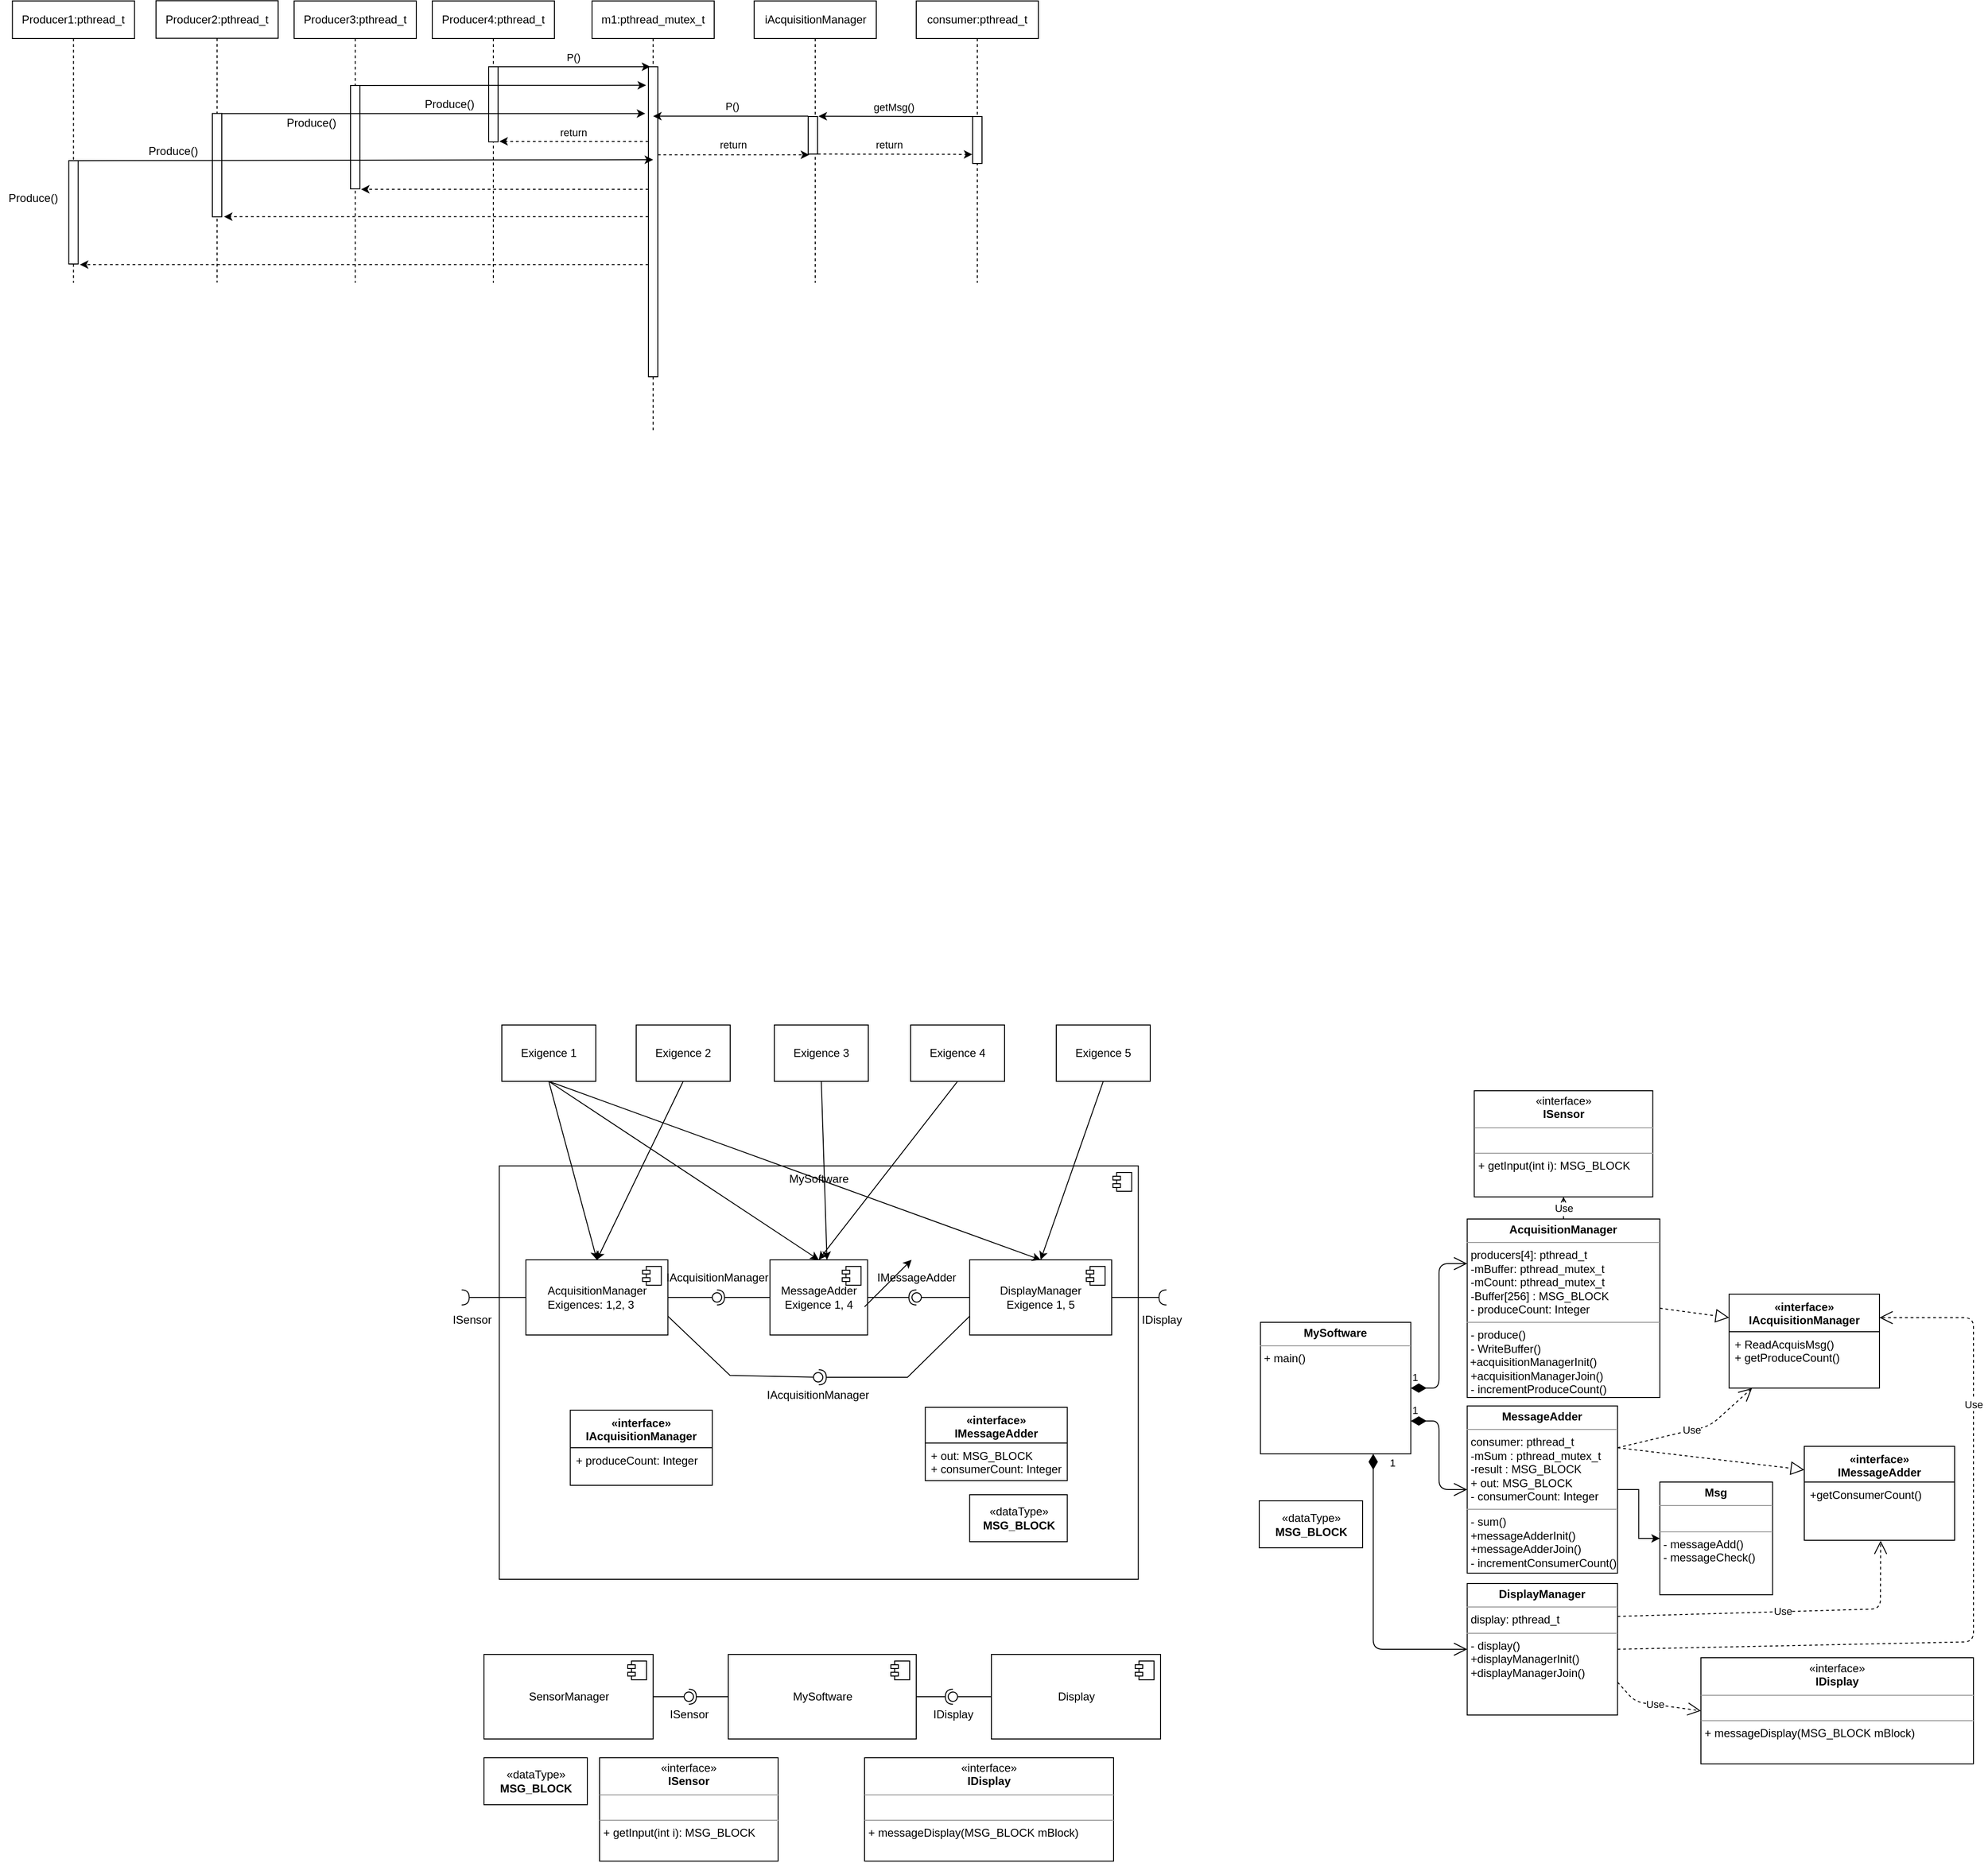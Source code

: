 <mxfile version="13.10.0" type="device"><diagram id="yeaqu1F34kHPNHF6mssP" name="Page-1"><mxGraphModel dx="3004" dy="1562" grid="1" gridSize="10" guides="1" tooltips="1" connect="1" arrows="1" fold="1" page="1" pageScale="1" pageWidth="850" pageHeight="1100" math="0" shadow="0"><root><mxCell id="0"/><mxCell id="1" parent="0"/><mxCell id="nDVz6QAk0CL7eOiTC_jA-3" value="" style="edgeStyle=orthogonalEdgeStyle;rounded=0;orthogonalLoop=1;jettySize=auto;html=1;" parent="1" source="fEL-3-x19ATJo7vxv6HR-24" target="nDVz6QAk0CL7eOiTC_jA-1" edge="1"><mxGeometry relative="1" as="geometry"/></mxCell><mxCell id="fEL-3-x19ATJo7vxv6HR-24" value="&lt;p style=&quot;margin: 0px ; margin-top: 4px ; text-align: center&quot;&gt;&lt;b&gt;MessageAdder&lt;/b&gt;&lt;/p&gt;&lt;hr size=&quot;1&quot;&gt;&lt;p style=&quot;margin: 0px ; margin-left: 4px&quot;&gt;consumer: pthread_t&lt;/p&gt;&lt;p style=&quot;margin: 0px ; margin-left: 4px&quot;&gt;-mSum : pthread_mutex_t&lt;/p&gt;&lt;p style=&quot;margin: 0px ; margin-left: 4px&quot;&gt;-result : MSG_BLOCK&lt;/p&gt;&lt;p style=&quot;margin: 0px ; margin-left: 4px&quot;&gt;+ out: MSG_BLOCK&lt;br&gt;&lt;/p&gt;&lt;p style=&quot;margin: 0px ; margin-left: 4px&quot;&gt;- consumerCount: Integer&lt;br&gt;&lt;/p&gt;&lt;hr size=&quot;1&quot;&gt;&lt;p style=&quot;margin: 0px ; margin-left: 4px&quot;&gt;- sum()&lt;/p&gt;&lt;p style=&quot;margin: 0px ; margin-left: 4px&quot;&gt;&lt;span&gt;+messageAdderInit()&lt;/span&gt;&lt;br&gt;&lt;/p&gt;&lt;p style=&quot;margin: 0px ; margin-left: 4px&quot;&gt;+messageAdderJoin()&lt;br&gt;&lt;/p&gt;&lt;p style=&quot;margin: 0px ; margin-left: 4px&quot;&gt;- incrementConsumerCount()&lt;/p&gt;" style="verticalAlign=top;align=left;overflow=fill;fontSize=12;fontFamily=Helvetica;html=1;shadow=0;" parent="1" vertex="1"><mxGeometry x="261.29" y="415.5" width="160" height="178" as="geometry"/></mxCell><mxCell id="fEL-3-x19ATJo7vxv6HR-27" value="&lt;p style=&quot;margin: 0px ; margin-top: 4px ; text-align: center&quot;&gt;&lt;b&gt;MySoftware&lt;/b&gt;&lt;/p&gt;&lt;hr size=&quot;1&quot;&gt;&lt;p style=&quot;margin: 0px ; margin-left: 4px&quot;&gt;+ main()&lt;/p&gt;" style="verticalAlign=top;align=left;overflow=fill;fontSize=12;fontFamily=Helvetica;html=1;shadow=0;" parent="1" vertex="1"><mxGeometry x="41.29" y="326.5" width="160" height="140" as="geometry"/></mxCell><mxCell id="fEL-3-x19ATJo7vxv6HR-35" value="1" style="endArrow=open;html=1;endSize=12;startArrow=diamondThin;startSize=14;startFill=1;edgeStyle=orthogonalEdgeStyle;align=left;verticalAlign=bottom;fillColor=#000000;entryX=0;entryY=0.25;entryDx=0;entryDy=0;exitX=1;exitY=0.5;exitDx=0;exitDy=0;" parent="1" source="fEL-3-x19ATJo7vxv6HR-27" target="fEL-3-x19ATJo7vxv6HR-54" edge="1"><mxGeometry x="-1" y="3" relative="1" as="geometry"><mxPoint x="61.29" y="526.5" as="sourcePoint"/><mxPoint x="221.29" y="526.5" as="targetPoint"/></mxGeometry></mxCell><mxCell id="fEL-3-x19ATJo7vxv6HR-39" value="1" style="endArrow=open;html=1;endSize=12;startArrow=diamondThin;startSize=14;startFill=1;edgeStyle=orthogonalEdgeStyle;align=left;verticalAlign=bottom;fillColor=#000000;exitX=1;exitY=0.75;exitDx=0;exitDy=0;" parent="1" source="fEL-3-x19ATJo7vxv6HR-27" target="fEL-3-x19ATJo7vxv6HR-24" edge="1"><mxGeometry x="-1" y="3" relative="1" as="geometry"><mxPoint x="211.29" y="406.5" as="sourcePoint"/><mxPoint x="271.29" y="369.5" as="targetPoint"/></mxGeometry></mxCell><mxCell id="fEL-3-x19ATJo7vxv6HR-54" value="&lt;p style=&quot;margin: 0px ; margin-top: 4px ; text-align: center&quot;&gt;&lt;b&gt;AcquisitionManager&lt;/b&gt;&lt;/p&gt;&lt;hr size=&quot;1&quot;&gt;&lt;p style=&quot;margin: 0px ; margin-left: 4px&quot;&gt;producers[4]: pthread_t&lt;/p&gt;&lt;p style=&quot;margin: 0px ; margin-left: 4px&quot;&gt;-mBuffer: pthread_mutex_t&lt;br&gt;&lt;/p&gt;&lt;p style=&quot;margin: 0px ; margin-left: 4px&quot;&gt;-mCount: pthread_mutex_t&lt;/p&gt;&lt;p style=&quot;margin: 0px ; margin-left: 4px&quot;&gt;-Buffer[256] : MSG_BLOCK&lt;/p&gt;&lt;p style=&quot;margin: 0px ; margin-left: 4px&quot;&gt;- produceCount: Integer&lt;br&gt;&lt;/p&gt;&lt;hr size=&quot;1&quot;&gt;&lt;p style=&quot;margin: 0px ; margin-left: 4px&quot;&gt;- produce()&lt;/p&gt;&lt;p style=&quot;margin: 0px ; margin-left: 4px&quot;&gt;- WriteBuffer()&lt;/p&gt;&amp;nbsp;+acquisitionManagerInit()&lt;br&gt;&lt;p style=&quot;margin: 0px ; margin-left: 4px&quot;&gt;+acquisitionManagerJoin()&lt;/p&gt;&lt;p style=&quot;margin: 0px ; margin-left: 4px&quot;&gt;- incrementProduceCount()&lt;br&gt;&lt;/p&gt;" style="verticalAlign=top;align=left;overflow=fill;fontSize=12;fontFamily=Helvetica;html=1;shadow=0;" parent="1" vertex="1"><mxGeometry x="261.29" y="216.5" width="205" height="190" as="geometry"/></mxCell><mxCell id="fEL-3-x19ATJo7vxv6HR-64" value="1" style="endArrow=open;html=1;endSize=12;startArrow=diamondThin;startSize=14;startFill=1;edgeStyle=orthogonalEdgeStyle;align=left;verticalAlign=bottom;fillColor=#000000;exitX=0.75;exitY=1;exitDx=0;exitDy=0;entryX=0;entryY=0.5;entryDx=0;entryDy=0;" parent="1" source="fEL-3-x19ATJo7vxv6HR-27" target="fEL-3-x19ATJo7vxv6HR-65" edge="1"><mxGeometry x="0.452" y="190" relative="1" as="geometry"><mxPoint x="211.29" y="441.5" as="sourcePoint"/><mxPoint x="271.29" y="516.5" as="targetPoint"/><mxPoint as="offset"/></mxGeometry></mxCell><mxCell id="fEL-3-x19ATJo7vxv6HR-65" value="&lt;p style=&quot;margin: 0px ; margin-top: 4px ; text-align: center&quot;&gt;&lt;b&gt;DisplayManager&lt;/b&gt;&lt;/p&gt;&lt;hr size=&quot;1&quot;&gt;&lt;p style=&quot;margin: 0px ; margin-left: 4px&quot;&gt;display: pthread_t&lt;/p&gt;&lt;hr size=&quot;1&quot;&gt;&lt;p style=&quot;margin: 0px ; margin-left: 4px&quot;&gt;- display()&lt;/p&gt;&lt;p style=&quot;margin: 0px ; margin-left: 4px&quot;&gt;+displayManagerInit()&lt;/p&gt;&lt;p style=&quot;margin: 0px ; margin-left: 4px&quot;&gt;+displayManagerJoin()&lt;br&gt;&lt;/p&gt;" style="verticalAlign=top;align=left;overflow=fill;fontSize=12;fontFamily=Helvetica;html=1;shadow=0;" parent="1" vertex="1"><mxGeometry x="261.29" y="604.5" width="160" height="140" as="geometry"/></mxCell><mxCell id="fEL-3-x19ATJo7vxv6HR-66" value="«dataType»&lt;br&gt;&lt;b&gt;MSG_BLOCK&lt;/b&gt;" style="html=1;shadow=0;" parent="1" vertex="1"><mxGeometry x="40" y="516.5" width="110" height="50" as="geometry"/></mxCell><mxCell id="pLuQ7xj04wKehVz2EtiJ-8" value="MySoftware" style="html=1;" parent="1" vertex="1" treatAsSingle="0"><mxGeometry x="-525" y="680" width="200" height="90" as="geometry"/></mxCell><mxCell id="pLuQ7xj04wKehVz2EtiJ-9" value="" style="shape=component;jettyWidth=8;jettyHeight=4;" parent="pLuQ7xj04wKehVz2EtiJ-8" vertex="1"><mxGeometry x="1" width="20" height="20" relative="1" as="geometry"><mxPoint x="-27" y="7" as="offset"/></mxGeometry></mxCell><mxCell id="pLuQ7xj04wKehVz2EtiJ-10" value="&lt;span style=&quot;text-align: left&quot;&gt;Display&lt;/span&gt;" style="html=1;" parent="1" vertex="1" treatAsSingle="0"><mxGeometry x="-245" y="680" width="180" height="90" as="geometry"/></mxCell><mxCell id="pLuQ7xj04wKehVz2EtiJ-11" value="" style="shape=component;jettyWidth=8;jettyHeight=4;" parent="pLuQ7xj04wKehVz2EtiJ-10" vertex="1"><mxGeometry x="1" width="20" height="20" relative="1" as="geometry"><mxPoint x="-27" y="7" as="offset"/></mxGeometry></mxCell><mxCell id="pLuQ7xj04wKehVz2EtiJ-12" value="&lt;div style=&quot;text-align: left&quot;&gt;&lt;span&gt;SensorManager&lt;/span&gt;&lt;/div&gt;" style="html=1;" parent="1" vertex="1" treatAsSingle="0"><mxGeometry x="-785" y="680" width="180" height="90" as="geometry"/></mxCell><mxCell id="pLuQ7xj04wKehVz2EtiJ-13" value="" style="shape=component;jettyWidth=8;jettyHeight=4;" parent="pLuQ7xj04wKehVz2EtiJ-12" vertex="1"><mxGeometry x="1" width="20" height="20" relative="1" as="geometry"><mxPoint x="-27" y="7" as="offset"/></mxGeometry></mxCell><mxCell id="pLuQ7xj04wKehVz2EtiJ-14" value="" style="rounded=0;orthogonalLoop=1;jettySize=auto;html=1;endArrow=none;endFill=0;" parent="1" source="pLuQ7xj04wKehVz2EtiJ-12" target="pLuQ7xj04wKehVz2EtiJ-16" edge="1"><mxGeometry relative="1" as="geometry"><mxPoint x="-535" y="745" as="sourcePoint"/></mxGeometry></mxCell><mxCell id="pLuQ7xj04wKehVz2EtiJ-15" value="" style="rounded=0;orthogonalLoop=1;jettySize=auto;html=1;endArrow=halfCircle;endFill=0;entryX=0.5;entryY=0.5;entryDx=0;entryDy=0;endSize=6;strokeWidth=1;" parent="1" source="pLuQ7xj04wKehVz2EtiJ-8" target="pLuQ7xj04wKehVz2EtiJ-16" edge="1"><mxGeometry relative="1" as="geometry"><mxPoint x="-515" y="725" as="sourcePoint"/></mxGeometry></mxCell><mxCell id="pLuQ7xj04wKehVz2EtiJ-16" value="" style="ellipse;whiteSpace=wrap;html=1;fontFamily=Helvetica;fontSize=12;fontColor=#000000;align=center;strokeColor=#000000;fillColor=#ffffff;points=[];aspect=fixed;resizable=0;" parent="1" vertex="1"><mxGeometry x="-572" y="720" width="10" height="10" as="geometry"/></mxCell><mxCell id="pLuQ7xj04wKehVz2EtiJ-18" value="" style="rounded=0;orthogonalLoop=1;jettySize=auto;html=1;endArrow=none;endFill=0;exitX=0;exitY=0.5;exitDx=0;exitDy=0;" parent="1" source="pLuQ7xj04wKehVz2EtiJ-10" target="pLuQ7xj04wKehVz2EtiJ-20" edge="1"><mxGeometry relative="1" as="geometry"><mxPoint x="-315" y="725" as="sourcePoint"/></mxGeometry></mxCell><mxCell id="pLuQ7xj04wKehVz2EtiJ-20" value="" style="ellipse;whiteSpace=wrap;html=1;fontFamily=Helvetica;fontSize=12;fontColor=#000000;align=center;strokeColor=#000000;fillColor=#ffffff;points=[];aspect=fixed;resizable=0;direction=north;" parent="1" vertex="1"><mxGeometry x="-291" y="720" width="10" height="10" as="geometry"/></mxCell><mxCell id="pLuQ7xj04wKehVz2EtiJ-21" value="" style="rounded=0;orthogonalLoop=1;jettySize=auto;html=1;endArrow=halfCircle;endFill=0;entryX=0.5;entryY=0.5;entryDx=0;entryDy=0;endSize=6;strokeWidth=1;exitX=1;exitY=0.5;exitDx=0;exitDy=0;" parent="1" source="pLuQ7xj04wKehVz2EtiJ-8" target="pLuQ7xj04wKehVz2EtiJ-20" edge="1"><mxGeometry relative="1" as="geometry"><mxPoint x="-345" y="725" as="sourcePoint"/><mxPoint x="-275" y="725" as="targetPoint"/><Array as="points"/></mxGeometry></mxCell><mxCell id="pLuQ7xj04wKehVz2EtiJ-25" value="Text" style="text;html=1;align=center;verticalAlign=middle;resizable=0;points=[];;autosize=1;" parent="1" vertex="1"><mxGeometry x="-592" y="867" width="40" height="20" as="geometry"/></mxCell><mxCell id="pLuQ7xj04wKehVz2EtiJ-26" value="&lt;p style=&quot;margin: 0px ; margin-top: 4px ; text-align: center&quot;&gt;«interface»&lt;br&gt;&lt;b&gt;ISensor&lt;/b&gt;&lt;/p&gt;&lt;hr size=&quot;1&quot;&gt;&lt;p style=&quot;margin: 0px ; margin-left: 4px&quot;&gt;&lt;br&gt;&lt;/p&gt;&lt;hr size=&quot;1&quot;&gt;&lt;p style=&quot;margin: 0px ; margin-left: 4px&quot;&gt;+ getInput(int i): MSG_BLOCK&lt;br&gt;&lt;/p&gt;" style="verticalAlign=top;align=left;overflow=fill;fontSize=12;fontFamily=Helvetica;html=1;" parent="1" vertex="1"><mxGeometry x="-662" y="790" width="190" height="110" as="geometry"/></mxCell><mxCell id="pLuQ7xj04wKehVz2EtiJ-27" value="ISensor" style="text;html=1;align=center;" parent="1" vertex="1"><mxGeometry x="-602" y="730" width="70" height="30" as="geometry"/></mxCell><mxCell id="pLuQ7xj04wKehVz2EtiJ-28" value="&lt;p style=&quot;margin: 0px ; margin-top: 4px ; text-align: center&quot;&gt;«interface»&lt;br&gt;&lt;b&gt;IDisplay&lt;/b&gt;&lt;/p&gt;&lt;hr size=&quot;1&quot;&gt;&lt;p style=&quot;margin: 0px ; margin-left: 4px&quot;&gt;&lt;br&gt;&lt;/p&gt;&lt;hr size=&quot;1&quot;&gt;&lt;p style=&quot;margin: 0px ; margin-left: 4px&quot;&gt;+ messageDisplay(MSG_BLOCK mBlock)&lt;br&gt;&lt;/p&gt;" style="verticalAlign=top;align=left;overflow=fill;fontSize=12;fontFamily=Helvetica;html=1;" parent="1" vertex="1"><mxGeometry x="-380" y="790" width="265" height="110" as="geometry"/></mxCell><mxCell id="pLuQ7xj04wKehVz2EtiJ-31" value="«dataType»&lt;br&gt;&lt;b&gt;MSG_BLOCK&lt;/b&gt;" style="html=1;shadow=0;" parent="1" vertex="1"><mxGeometry x="-785" y="790" width="110" height="50" as="geometry"/></mxCell><mxCell id="pLuQ7xj04wKehVz2EtiJ-34" value="IDisplay" style="text;html=1;align=center;" parent="1" vertex="1"><mxGeometry x="-321" y="730" width="70" height="30" as="geometry"/></mxCell><mxCell id="pLuQ7xj04wKehVz2EtiJ-39" value="MySoftware" style="html=1;verticalAlign=top;" parent="1" vertex="1" treatAsSingle="0"><mxGeometry x="-768.71" y="160" width="680" height="440" as="geometry"/></mxCell><mxCell id="pLuQ7xj04wKehVz2EtiJ-40" value="" style="shape=component;jettyWidth=8;jettyHeight=4;" parent="pLuQ7xj04wKehVz2EtiJ-39" vertex="1"><mxGeometry x="1" width="20" height="20" relative="1" as="geometry"><mxPoint x="-27" y="7" as="offset"/></mxGeometry></mxCell><mxCell id="pLuQ7xj04wKehVz2EtiJ-41" value="&lt;div&gt;&lt;span style=&quot;text-align: left&quot;&gt;MessageAdder&lt;/span&gt;&lt;/div&gt;&lt;div&gt;&lt;span style=&quot;text-align: left&quot;&gt;Exigence 1, 4&lt;br&gt;&lt;/span&gt;&lt;/div&gt;" style="html=1;" parent="pLuQ7xj04wKehVz2EtiJ-39" vertex="1" treatAsSingle="0"><mxGeometry x="288.06" y="100" width="103.89" height="80" as="geometry"/></mxCell><mxCell id="pLuQ7xj04wKehVz2EtiJ-42" value="" style="shape=component;jettyWidth=8;jettyHeight=4;" parent="pLuQ7xj04wKehVz2EtiJ-41" vertex="1"><mxGeometry x="1" width="20" height="20" relative="1" as="geometry"><mxPoint x="-27" y="7" as="offset"/></mxGeometry></mxCell><mxCell id="pLuQ7xj04wKehVz2EtiJ-43" value="&lt;div&gt;&lt;span style=&quot;text-align: left&quot;&gt;DisplayManager&lt;/span&gt;&lt;/div&gt;&lt;div&gt;&lt;span style=&quot;text-align: left&quot;&gt;Exigence 1, 5&lt;br&gt;&lt;/span&gt;&lt;/div&gt;" style="html=1;" parent="pLuQ7xj04wKehVz2EtiJ-39" vertex="1" treatAsSingle="0"><mxGeometry x="500.556" y="100" width="151.111" height="80" as="geometry"/></mxCell><mxCell id="pLuQ7xj04wKehVz2EtiJ-44" value="" style="shape=component;jettyWidth=8;jettyHeight=4;" parent="pLuQ7xj04wKehVz2EtiJ-43" vertex="1"><mxGeometry x="1" width="20" height="20" relative="1" as="geometry"><mxPoint x="-27" y="7" as="offset"/></mxGeometry></mxCell><mxCell id="pLuQ7xj04wKehVz2EtiJ-45" value="&lt;div style=&quot;text-align: left&quot;&gt;AcquisitionManager&lt;/div&gt;&lt;div style=&quot;text-align: left&quot;&gt;Exigences: 1,2, 3&lt;br&gt;&lt;/div&gt;" style="html=1;" parent="pLuQ7xj04wKehVz2EtiJ-39" vertex="1" treatAsSingle="0"><mxGeometry x="28.333" y="100" width="151.111" height="80" as="geometry"/></mxCell><mxCell id="pLuQ7xj04wKehVz2EtiJ-46" value="" style="shape=component;jettyWidth=8;jettyHeight=4;" parent="pLuQ7xj04wKehVz2EtiJ-45" vertex="1"><mxGeometry x="1" width="20" height="20" relative="1" as="geometry"><mxPoint x="-27" y="7" as="offset"/></mxGeometry></mxCell><mxCell id="pLuQ7xj04wKehVz2EtiJ-47" value="" style="rounded=0;orthogonalLoop=1;jettySize=auto;html=1;endArrow=none;endFill=0;" parent="pLuQ7xj04wKehVz2EtiJ-39" source="pLuQ7xj04wKehVz2EtiJ-45" target="pLuQ7xj04wKehVz2EtiJ-49" edge="1"><mxGeometry relative="1" as="geometry"><mxPoint x="156.066" y="225" as="sourcePoint"/></mxGeometry></mxCell><mxCell id="pLuQ7xj04wKehVz2EtiJ-48" value="" style="rounded=0;orthogonalLoop=1;jettySize=auto;html=1;endArrow=halfCircle;endFill=0;entryX=0.5;entryY=0.5;entryDx=0;entryDy=0;endSize=6;strokeWidth=1;" parent="pLuQ7xj04wKehVz2EtiJ-39" source="pLuQ7xj04wKehVz2EtiJ-41" target="pLuQ7xj04wKehVz2EtiJ-49" edge="1"><mxGeometry relative="1" as="geometry"><mxPoint x="178.361" y="205" as="sourcePoint"/></mxGeometry></mxCell><mxCell id="pLuQ7xj04wKehVz2EtiJ-49" value="" style="ellipse;whiteSpace=wrap;html=1;fontFamily=Helvetica;fontSize=12;fontColor=#000000;align=center;strokeColor=#000000;fillColor=#ffffff;points=[];aspect=fixed;resizable=0;" parent="pLuQ7xj04wKehVz2EtiJ-39" vertex="1"><mxGeometry x="226.667" y="135" width="10" height="10" as="geometry"/></mxCell><mxCell id="pLuQ7xj04wKehVz2EtiJ-50" value="" style="rounded=0;orthogonalLoop=1;jettySize=auto;html=1;endArrow=none;endFill=0;exitX=0;exitY=0.5;exitDx=0;exitDy=0;" parent="pLuQ7xj04wKehVz2EtiJ-39" source="pLuQ7xj04wKehVz2EtiJ-43" target="pLuQ7xj04wKehVz2EtiJ-51" edge="1"><mxGeometry relative="1" as="geometry"><mxPoint x="401.311" y="205" as="sourcePoint"/></mxGeometry></mxCell><mxCell id="pLuQ7xj04wKehVz2EtiJ-51" value="" style="ellipse;whiteSpace=wrap;html=1;fontFamily=Helvetica;fontSize=12;fontColor=#000000;align=center;strokeColor=#000000;fillColor=#ffffff;points=[];aspect=fixed;resizable=0;direction=north;" parent="pLuQ7xj04wKehVz2EtiJ-39" vertex="1"><mxGeometry x="439.167" y="135" width="10" height="10" as="geometry"/></mxCell><mxCell id="pLuQ7xj04wKehVz2EtiJ-52" value="" style="rounded=0;orthogonalLoop=1;jettySize=auto;html=1;endArrow=halfCircle;endFill=0;endSize=6;strokeWidth=1;exitX=1;exitY=0.5;exitDx=0;exitDy=0;" parent="pLuQ7xj04wKehVz2EtiJ-39" source="pLuQ7xj04wKehVz2EtiJ-41" edge="1"><mxGeometry relative="1" as="geometry"><mxPoint x="395.722" y="140" as="sourcePoint"/><mxPoint x="443.889" y="140" as="targetPoint"/><Array as="points"/></mxGeometry></mxCell><mxCell id="pLuQ7xj04wKehVz2EtiJ-101" value="" style="rounded=0;orthogonalLoop=1;jettySize=auto;html=1;endArrow=none;endFill=0;exitX=1;exitY=0.75;exitDx=0;exitDy=0;" parent="pLuQ7xj04wKehVz2EtiJ-39" source="pLuQ7xj04wKehVz2EtiJ-45" target="pLuQ7xj04wKehVz2EtiJ-102" edge="1"><mxGeometry relative="1" as="geometry"><mxPoint x="377.778" y="225" as="sourcePoint"/><Array as="points"><mxPoint x="245.556" y="223"/></Array></mxGeometry></mxCell><mxCell id="pLuQ7xj04wKehVz2EtiJ-102" value="" style="ellipse;whiteSpace=wrap;html=1;fontFamily=Helvetica;fontSize=12;fontColor=#000000;align=center;strokeColor=#000000;fillColor=#ffffff;points=[];aspect=fixed;resizable=0;direction=north;" parent="pLuQ7xj04wKehVz2EtiJ-39" vertex="1"><mxGeometry x="334.333" y="220" width="10" height="10" as="geometry"/></mxCell><mxCell id="pLuQ7xj04wKehVz2EtiJ-103" value="" style="rounded=0;orthogonalLoop=1;jettySize=auto;html=1;endArrow=halfCircle;endFill=0;endSize=6;strokeWidth=1;exitX=0;exitY=0.75;exitDx=0;exitDy=0;" parent="pLuQ7xj04wKehVz2EtiJ-39" source="pLuQ7xj04wKehVz2EtiJ-43" edge="1"><mxGeometry relative="1" as="geometry"><mxPoint x="302.222" y="225" as="sourcePoint"/><mxPoint x="340" y="225" as="targetPoint"/><Array as="points"><mxPoint x="434.444" y="225"/></Array></mxGeometry></mxCell><mxCell id="pLuQ7xj04wKehVz2EtiJ-104" value="IAcquisitionManager" style="text;html=1;align=center;" parent="pLuQ7xj04wKehVz2EtiJ-39" vertex="1"><mxGeometry x="306" y="230" width="66.111" height="30" as="geometry"/></mxCell><mxCell id="pLuQ7xj04wKehVz2EtiJ-110" value="«interface»&#10;IAcquisitionManager" style="swimlane;fontStyle=1;align=center;verticalAlign=top;childLayout=stackLayout;horizontal=1;startSize=40;horizontalStack=0;resizeParent=1;resizeParentMax=0;resizeLast=0;collapsible=1;marginBottom=0;shadow=0;" parent="pLuQ7xj04wKehVz2EtiJ-39" vertex="1" treatAsSingle="0"><mxGeometry x="75.556" y="260" width="151.111" height="80" as="geometry"/></mxCell><mxCell id="pLuQ7xj04wKehVz2EtiJ-111" value="+ produceCount: Integer&#10;&#10;&#10;" style="text;strokeColor=none;fillColor=none;align=left;verticalAlign=top;spacingLeft=4;spacingRight=4;overflow=hidden;rotatable=0;points=[[0,0.5],[1,0.5]];portConstraint=eastwest;" parent="pLuQ7xj04wKehVz2EtiJ-110" vertex="1"><mxGeometry y="40" width="151.111" height="40" as="geometry"/></mxCell><mxCell id="pLuQ7xj04wKehVz2EtiJ-113" value="«interface»&#10;IMessageAdder" style="swimlane;fontStyle=1;align=center;verticalAlign=top;childLayout=stackLayout;horizontal=1;startSize=38;horizontalStack=0;resizeParent=1;resizeParentMax=0;resizeLast=0;collapsible=1;marginBottom=0;shadow=0;" parent="pLuQ7xj04wKehVz2EtiJ-39" vertex="1" treatAsSingle="0"><mxGeometry x="453.333" y="257" width="151.111" height="78" as="geometry"/></mxCell><mxCell id="pLuQ7xj04wKehVz2EtiJ-114" value="+ out: MSG_BLOCK&#10;+ consumerCount: Integer&#10;&#10;" style="text;strokeColor=none;fillColor=none;align=left;verticalAlign=top;spacingLeft=4;spacingRight=4;overflow=hidden;rotatable=0;points=[[0,0.5],[1,0.5]];portConstraint=eastwest;" parent="pLuQ7xj04wKehVz2EtiJ-113" vertex="1"><mxGeometry y="38" width="151.111" height="40" as="geometry"/></mxCell><mxCell id="pLuQ7xj04wKehVz2EtiJ-116" value="IAcquisitionManager" style="text;html=1;align=center;" parent="pLuQ7xj04wKehVz2EtiJ-39" vertex="1"><mxGeometry x="179.444" y="105" width="103.889" height="30" as="geometry"/></mxCell><mxCell id="pLuQ7xj04wKehVz2EtiJ-117" value="IMessageAdder" style="text;html=1;align=center;" parent="pLuQ7xj04wKehVz2EtiJ-39" vertex="1"><mxGeometry x="410.833" y="105" width="66.111" height="30" as="geometry"/></mxCell><mxCell id="pLuQ7xj04wKehVz2EtiJ-122" value="«dataType»&lt;br&gt;&lt;b&gt;MSG_BLOCK&lt;/b&gt;" style="html=1;shadow=0;" parent="pLuQ7xj04wKehVz2EtiJ-39" vertex="1"><mxGeometry x="500.556" y="350" width="103.889" height="50" as="geometry"/></mxCell><mxCell id="pLuQ7xj04wKehVz2EtiJ-56" value="" style="rounded=0;orthogonalLoop=1;jettySize=auto;html=1;endArrow=halfCircle;endFill=0;endSize=6;strokeWidth=1;exitX=0;exitY=0.5;exitDx=0;exitDy=0;" parent="1" source="pLuQ7xj04wKehVz2EtiJ-45" edge="1"><mxGeometry relative="1" as="geometry"><mxPoint x="-733" y="465" as="sourcePoint"/><mxPoint x="-808.71" y="300" as="targetPoint"/></mxGeometry></mxCell><mxCell id="pLuQ7xj04wKehVz2EtiJ-58" value="ISensor" style="text;html=1;align=center;" parent="1" vertex="1"><mxGeometry x="-833" y="310" width="70" height="30" as="geometry"/></mxCell><mxCell id="pLuQ7xj04wKehVz2EtiJ-62" value="" style="rounded=0;orthogonalLoop=1;jettySize=auto;html=1;endArrow=halfCircle;endFill=0;endSize=6;strokeWidth=1;exitX=1;exitY=0.5;exitDx=0;exitDy=0;" parent="1" source="pLuQ7xj04wKehVz2EtiJ-43" edge="1"><mxGeometry relative="1" as="geometry"><mxPoint x="-160" y="1015" as="sourcePoint"/><mxPoint x="-58.71" y="300" as="targetPoint"/><Array as="points"/></mxGeometry></mxCell><mxCell id="pLuQ7xj04wKehVz2EtiJ-54" value="IDisplay" style="text;html=1;align=center;" parent="1" vertex="1"><mxGeometry x="-105.024" y="310" width="82.623" height="30" as="geometry"/></mxCell><mxCell id="pLuQ7xj04wKehVz2EtiJ-148" value="«interface»&#10;IAcquisitionManager" style="swimlane;fontStyle=1;align=center;verticalAlign=top;childLayout=stackLayout;horizontal=1;startSize=40;horizontalStack=0;resizeParent=1;resizeParentMax=0;resizeLast=0;collapsible=1;marginBottom=0;shadow=0;" parent="1" vertex="1" treatAsSingle="0"><mxGeometry x="540" y="296.5" width="160" height="100" as="geometry"/></mxCell><mxCell id="pLuQ7xj04wKehVz2EtiJ-149" value="+ ReadAcquisMsg()&#10;+ getProduceCount()&#10;&#10;" style="text;strokeColor=none;fillColor=none;align=left;verticalAlign=top;spacingLeft=4;spacingRight=4;overflow=hidden;rotatable=0;points=[[0,0.5],[1,0.5]];portConstraint=eastwest;" parent="pLuQ7xj04wKehVz2EtiJ-148" vertex="1"><mxGeometry y="40" width="160" height="60" as="geometry"/></mxCell><mxCell id="pLuQ7xj04wKehVz2EtiJ-150" value="«interface»&#10;IMessageAdder" style="swimlane;fontStyle=1;align=center;verticalAlign=top;childLayout=stackLayout;horizontal=1;startSize=38;horizontalStack=0;resizeParent=1;resizeParentMax=0;resizeLast=0;collapsible=1;marginBottom=0;shadow=0;" parent="1" vertex="1" treatAsSingle="0"><mxGeometry x="620" y="458.5" width="160" height="100" as="geometry"/></mxCell><mxCell id="pLuQ7xj04wKehVz2EtiJ-151" value="+getConsumerCount()" style="text;strokeColor=none;fillColor=none;align=left;verticalAlign=top;spacingLeft=4;spacingRight=4;overflow=hidden;rotatable=0;points=[[0,0.5],[1,0.5]];portConstraint=eastwest;" parent="pLuQ7xj04wKehVz2EtiJ-150" vertex="1"><mxGeometry y="38" width="160" height="62" as="geometry"/></mxCell><mxCell id="pLuQ7xj04wKehVz2EtiJ-153" value="" style="endArrow=block;dashed=1;endFill=0;endSize=12;html=1;entryX=0;entryY=0.25;entryDx=0;entryDy=0;exitX=1;exitY=0.5;exitDx=0;exitDy=0;" parent="1" source="fEL-3-x19ATJo7vxv6HR-54" target="pLuQ7xj04wKehVz2EtiJ-148" edge="1"><mxGeometry width="160" relative="1" as="geometry"><mxPoint x="350" y="796.5" as="sourcePoint"/><mxPoint x="510" y="796.5" as="targetPoint"/></mxGeometry></mxCell><mxCell id="pLuQ7xj04wKehVz2EtiJ-154" value="" style="endArrow=block;dashed=1;endFill=0;endSize=12;html=1;exitX=1;exitY=0.25;exitDx=0;exitDy=0;entryX=0;entryY=0.25;entryDx=0;entryDy=0;" parent="1" source="fEL-3-x19ATJo7vxv6HR-24" target="pLuQ7xj04wKehVz2EtiJ-150" edge="1"><mxGeometry width="160" relative="1" as="geometry"><mxPoint x="476.29" y="349" as="sourcePoint"/><mxPoint x="550" y="346.5" as="targetPoint"/></mxGeometry></mxCell><mxCell id="pLuQ7xj04wKehVz2EtiJ-155" value="Use" style="endArrow=open;endSize=12;dashed=1;html=1;exitX=1;exitY=0.5;exitDx=0;exitDy=0;entryX=1;entryY=0.25;entryDx=0;entryDy=0;rounded=1;" parent="1" source="fEL-3-x19ATJo7vxv6HR-65" target="pLuQ7xj04wKehVz2EtiJ-148" edge="1"><mxGeometry x="0.533" width="160" relative="1" as="geometry"><mxPoint x="460" y="786.5" as="sourcePoint"/><mxPoint x="620" y="786.5" as="targetPoint"/><Array as="points"><mxPoint x="800" y="666.5"/><mxPoint x="800" y="516.5"/><mxPoint x="800" y="321.5"/></Array><mxPoint as="offset"/></mxGeometry></mxCell><mxCell id="pLuQ7xj04wKehVz2EtiJ-156" value="Use" style="endArrow=open;endSize=12;dashed=1;html=1;exitX=1;exitY=0.25;exitDx=0;exitDy=0;" parent="1" source="fEL-3-x19ATJo7vxv6HR-24" target="pLuQ7xj04wKehVz2EtiJ-148" edge="1"><mxGeometry width="160" relative="1" as="geometry"><mxPoint x="490" y="436.5" as="sourcePoint"/><mxPoint x="650" y="436.5" as="targetPoint"/><Array as="points"><mxPoint x="520" y="436.5"/></Array></mxGeometry></mxCell><mxCell id="pLuQ7xj04wKehVz2EtiJ-157" value="Use" style="endArrow=open;endSize=12;dashed=1;html=1;exitX=1;exitY=0.25;exitDx=0;exitDy=0;entryX=0.508;entryY=1.008;entryDx=0;entryDy=0;entryPerimeter=0;" parent="1" source="fEL-3-x19ATJo7vxv6HR-65" target="pLuQ7xj04wKehVz2EtiJ-151" edge="1"><mxGeometry width="160" relative="1" as="geometry"><mxPoint x="431.29" y="491.5" as="sourcePoint"/><mxPoint x="550" y="386.5" as="targetPoint"/><Array as="points"><mxPoint x="701" y="631.5"/></Array></mxGeometry></mxCell><mxCell id="pLuQ7xj04wKehVz2EtiJ-158" value="&lt;p style=&quot;margin: 0px ; margin-top: 4px ; text-align: center&quot;&gt;«interface»&lt;br&gt;&lt;b&gt;ISensor&lt;/b&gt;&lt;/p&gt;&lt;hr size=&quot;1&quot;&gt;&lt;p style=&quot;margin: 0px ; margin-left: 4px&quot;&gt;&lt;br&gt;&lt;/p&gt;&lt;hr size=&quot;1&quot;&gt;&lt;p style=&quot;margin: 0px ; margin-left: 4px&quot;&gt;+ getInput(int i): MSG_BLOCK&lt;br&gt;&lt;/p&gt;" style="verticalAlign=top;align=left;overflow=fill;fontSize=12;fontFamily=Helvetica;html=1;" parent="1" vertex="1"><mxGeometry x="268.79" y="80" width="190" height="113" as="geometry"/></mxCell><mxCell id="pLuQ7xj04wKehVz2EtiJ-159" value="&lt;p style=&quot;margin: 0px ; margin-top: 4px ; text-align: center&quot;&gt;«interface»&lt;br&gt;&lt;b&gt;IDisplay&lt;/b&gt;&lt;/p&gt;&lt;hr size=&quot;1&quot;&gt;&lt;p style=&quot;margin: 0px ; margin-left: 4px&quot;&gt;&lt;br&gt;&lt;/p&gt;&lt;hr size=&quot;1&quot;&gt;&lt;p style=&quot;margin: 0px ; margin-left: 4px&quot;&gt;+ messageDisplay(MSG_BLOCK mBlock)&lt;br&gt;&lt;/p&gt;" style="verticalAlign=top;align=left;overflow=fill;fontSize=12;fontFamily=Helvetica;html=1;" parent="1" vertex="1"><mxGeometry x="510" y="683.5" width="290" height="113" as="geometry"/></mxCell><mxCell id="pLuQ7xj04wKehVz2EtiJ-160" value="Use" style="endArrow=open;endSize=12;dashed=1;html=1;exitX=1;exitY=0.75;exitDx=0;exitDy=0;entryX=0;entryY=0.5;entryDx=0;entryDy=0;" parent="1" source="fEL-3-x19ATJo7vxv6HR-65" target="pLuQ7xj04wKehVz2EtiJ-159" edge="1"><mxGeometry width="160" relative="1" as="geometry"><mxPoint x="431.29" y="641.5" as="sourcePoint"/><mxPoint x="631.28" y="546.82" as="targetPoint"/><Array as="points"><mxPoint x="440" y="730.5"/></Array></mxGeometry></mxCell><mxCell id="pLuQ7xj04wKehVz2EtiJ-161" value="Use" style="endArrow=open;endSize=12;dashed=1;html=1;exitX=0.5;exitY=0;exitDx=0;exitDy=0;entryX=0.5;entryY=1;entryDx=0;entryDy=0;" parent="1" source="fEL-3-x19ATJo7vxv6HR-54" target="pLuQ7xj04wKehVz2EtiJ-158" edge="1"><mxGeometry width="160" relative="1" as="geometry"><mxPoint x="431.29" y="491.5" as="sourcePoint"/><mxPoint x="580" y="406.5" as="targetPoint"/></mxGeometry></mxCell><mxCell id="nDVz6QAk0CL7eOiTC_jA-1" value="&lt;p style=&quot;margin: 0px ; margin-top: 4px ; text-align: center&quot;&gt;&lt;b&gt;Msg&lt;/b&gt;&lt;/p&gt;&lt;hr size=&quot;1&quot;&gt;&lt;p style=&quot;margin: 0px ; margin-left: 4px&quot;&gt;&lt;br&gt;&lt;/p&gt;&lt;hr size=&quot;1&quot;&gt;&lt;p style=&quot;margin: 0px ; margin-left: 4px&quot;&gt;&lt;span&gt;- messageAdd()&lt;/span&gt;&lt;/p&gt;&lt;p style=&quot;margin: 0px ; margin-left: 4px&quot;&gt;&lt;span&gt;- messageCheck()&lt;/span&gt;&lt;br&gt;&lt;/p&gt;" style="verticalAlign=top;align=left;overflow=fill;fontSize=12;fontFamily=Helvetica;html=1;shadow=0;" parent="1" vertex="1"><mxGeometry x="466.29" y="496.5" width="120" height="120" as="geometry"/></mxCell><mxCell id="R2O8C3TsNpMAEL8qyuIX-8" style="rounded=0;orthogonalLoop=1;jettySize=auto;html=1;exitX=0.5;exitY=1;exitDx=0;exitDy=0;entryX=0.5;entryY=0;entryDx=0;entryDy=0;" parent="1" source="R2O8C3TsNpMAEL8qyuIX-2" target="pLuQ7xj04wKehVz2EtiJ-45" edge="1"><mxGeometry relative="1" as="geometry"/></mxCell><mxCell id="R2O8C3TsNpMAEL8qyuIX-9" style="edgeStyle=none;rounded=0;orthogonalLoop=1;jettySize=auto;html=1;exitX=0.5;exitY=1;exitDx=0;exitDy=0;entryX=0.5;entryY=0;entryDx=0;entryDy=0;" parent="1" source="R2O8C3TsNpMAEL8qyuIX-2" target="pLuQ7xj04wKehVz2EtiJ-41" edge="1"><mxGeometry relative="1" as="geometry"/></mxCell><mxCell id="R2O8C3TsNpMAEL8qyuIX-10" style="edgeStyle=none;rounded=0;orthogonalLoop=1;jettySize=auto;html=1;exitX=0.5;exitY=1;exitDx=0;exitDy=0;entryX=0.5;entryY=0;entryDx=0;entryDy=0;" parent="1" source="R2O8C3TsNpMAEL8qyuIX-2" target="pLuQ7xj04wKehVz2EtiJ-43" edge="1"><mxGeometry relative="1" as="geometry"/></mxCell><mxCell id="R2O8C3TsNpMAEL8qyuIX-2" value="Exigence 1" style="rounded=0;whiteSpace=wrap;html=1;" parent="1" vertex="1"><mxGeometry x="-766" y="10" width="100" height="60" as="geometry"/></mxCell><mxCell id="R2O8C3TsNpMAEL8qyuIX-11" style="edgeStyle=none;rounded=0;orthogonalLoop=1;jettySize=auto;html=1;exitX=0.5;exitY=1;exitDx=0;exitDy=0;entryX=0.5;entryY=0;entryDx=0;entryDy=0;" parent="1" source="R2O8C3TsNpMAEL8qyuIX-3" target="pLuQ7xj04wKehVz2EtiJ-45" edge="1"><mxGeometry relative="1" as="geometry"/></mxCell><mxCell id="R2O8C3TsNpMAEL8qyuIX-3" value="Exigence 2" style="rounded=0;whiteSpace=wrap;html=1;" parent="1" vertex="1"><mxGeometry x="-623" y="10" width="100" height="60" as="geometry"/></mxCell><mxCell id="R2O8C3TsNpMAEL8qyuIX-13" style="edgeStyle=none;rounded=0;orthogonalLoop=1;jettySize=auto;html=1;exitX=0.5;exitY=1;exitDx=0;exitDy=0;" parent="1" source="R2O8C3TsNpMAEL8qyuIX-4" edge="1"><mxGeometry relative="1" as="geometry"><mxPoint x="-420" y="260" as="targetPoint"/></mxGeometry></mxCell><mxCell id="R2O8C3TsNpMAEL8qyuIX-4" value="Exigence 3" style="rounded=0;whiteSpace=wrap;html=1;" parent="1" vertex="1"><mxGeometry x="-476" y="10" width="100" height="60" as="geometry"/></mxCell><mxCell id="R2O8C3TsNpMAEL8qyuIX-14" style="edgeStyle=none;rounded=0;orthogonalLoop=1;jettySize=auto;html=1;exitX=0.5;exitY=1;exitDx=0;exitDy=0;entryX=0.5;entryY=0;entryDx=0;entryDy=0;" parent="1" source="R2O8C3TsNpMAEL8qyuIX-5" target="pLuQ7xj04wKehVz2EtiJ-41" edge="1"><mxGeometry relative="1" as="geometry"/></mxCell><mxCell id="R2O8C3TsNpMAEL8qyuIX-5" value="Exigence 4" style="rounded=0;whiteSpace=wrap;html=1;" parent="1" vertex="1"><mxGeometry x="-331" y="10" width="100" height="60" as="geometry"/></mxCell><mxCell id="R2O8C3TsNpMAEL8qyuIX-15" style="edgeStyle=none;rounded=0;orthogonalLoop=1;jettySize=auto;html=1;exitX=0.5;exitY=1;exitDx=0;exitDy=0;entryX=0.5;entryY=0;entryDx=0;entryDy=0;" parent="1" source="R2O8C3TsNpMAEL8qyuIX-6" target="pLuQ7xj04wKehVz2EtiJ-43" edge="1"><mxGeometry relative="1" as="geometry"/></mxCell><mxCell id="R2O8C3TsNpMAEL8qyuIX-6" value="Exigence 5" style="rounded=0;whiteSpace=wrap;html=1;" parent="1" vertex="1"><mxGeometry x="-176" y="10" width="100" height="60" as="geometry"/></mxCell><mxCell id="R2O8C3TsNpMAEL8qyuIX-7" value="" style="endArrow=classic;html=1;" parent="1" edge="1"><mxGeometry width="50" height="50" relative="1" as="geometry"><mxPoint x="-380" y="310" as="sourcePoint"/><mxPoint x="-330" y="260" as="targetPoint"/></mxGeometry></mxCell><mxCell id="R2O8C3TsNpMAEL8qyuIX-16" value="Producer4:pthread_t" style="shape=umlLifeline;perimeter=lifelinePerimeter;whiteSpace=wrap;html=1;container=1;collapsible=0;recursiveResize=0;outlineConnect=0;size=40;" parent="1" vertex="1" treatAsSingle="0"><mxGeometry x="-840" y="-1080" width="130" height="300" as="geometry"/></mxCell><mxCell id="R2O8C3TsNpMAEL8qyuIX-20" value="" style="html=1;points=[];perimeter=orthogonalPerimeter;" parent="R2O8C3TsNpMAEL8qyuIX-16" vertex="1"><mxGeometry x="60" y="70" width="10" height="80" as="geometry"/></mxCell><mxCell id="R2O8C3TsNpMAEL8qyuIX-17" value="m1:pthread_mutex_t" style="shape=umlLifeline;perimeter=lifelinePerimeter;whiteSpace=wrap;html=1;container=1;collapsible=0;recursiveResize=0;outlineConnect=0;" parent="1" vertex="1" treatAsSingle="0"><mxGeometry x="-670" y="-1080" width="130" height="460" as="geometry"/></mxCell><mxCell id="R2O8C3TsNpMAEL8qyuIX-23" value="" style="html=1;points=[];perimeter=orthogonalPerimeter;" parent="R2O8C3TsNpMAEL8qyuIX-17" vertex="1"><mxGeometry x="60" y="70" width="10" height="330" as="geometry"/></mxCell><mxCell id="R2O8C3TsNpMAEL8qyuIX-18" value="iAcquisitionManager" style="shape=umlLifeline;perimeter=lifelinePerimeter;whiteSpace=wrap;html=1;container=1;collapsible=0;recursiveResize=0;outlineConnect=0;" parent="1" vertex="1" treatAsSingle="0"><mxGeometry x="-497.5" y="-1080" width="130" height="300" as="geometry"/></mxCell><mxCell id="R2O8C3TsNpMAEL8qyuIX-28" value="" style="html=1;points=[];perimeter=orthogonalPerimeter;" parent="R2O8C3TsNpMAEL8qyuIX-18" vertex="1"><mxGeometry x="57.5" y="123" width="10" height="40" as="geometry"/></mxCell><mxCell id="R2O8C3TsNpMAEL8qyuIX-19" value="consumer:pthread_t" style="shape=umlLifeline;perimeter=lifelinePerimeter;whiteSpace=wrap;html=1;container=1;collapsible=0;recursiveResize=0;outlineConnect=0;" parent="1" vertex="1" treatAsSingle="0"><mxGeometry x="-325" y="-1080" width="130" height="300" as="geometry"/></mxCell><mxCell id="R2O8C3TsNpMAEL8qyuIX-29" value="" style="html=1;points=[];perimeter=orthogonalPerimeter;" parent="R2O8C3TsNpMAEL8qyuIX-19" vertex="1"><mxGeometry x="60" y="123" width="10" height="50" as="geometry"/></mxCell><mxCell id="R2O8C3TsNpMAEL8qyuIX-22" value="Produce()" style="text;html=1;align=center;verticalAlign=middle;resizable=0;points=[];autosize=1;" parent="1" vertex="1"><mxGeometry x="-857" y="-980" width="70" height="20" as="geometry"/></mxCell><mxCell id="R2O8C3TsNpMAEL8qyuIX-24" style="edgeStyle=none;rounded=0;orthogonalLoop=1;jettySize=auto;html=1;entryX=0.2;entryY=0;entryDx=0;entryDy=0;entryPerimeter=0;" parent="1" source="R2O8C3TsNpMAEL8qyuIX-20" target="R2O8C3TsNpMAEL8qyuIX-23" edge="1" treatAsSingle="0"><mxGeometry relative="1" as="geometry"/></mxCell><mxCell id="R2O8C3TsNpMAEL8qyuIX-25" value="P()" style="edgeLabel;html=1;align=center;verticalAlign=middle;resizable=0;points=[];" parent="R2O8C3TsNpMAEL8qyuIX-24" vertex="1" connectable="0"><mxGeometry x="0.185" y="-2" relative="1" as="geometry"><mxPoint x="-16" y="-12" as="offset"/></mxGeometry></mxCell><mxCell id="R2O8C3TsNpMAEL8qyuIX-26" style="edgeStyle=none;rounded=0;orthogonalLoop=1;jettySize=auto;html=1;entryX=1.14;entryY=0.993;entryDx=0;entryDy=0;entryPerimeter=0;dashed=1;" parent="1" source="R2O8C3TsNpMAEL8qyuIX-23" target="R2O8C3TsNpMAEL8qyuIX-20" edge="1" treatAsSingle="0"><mxGeometry relative="1" as="geometry"/></mxCell><mxCell id="R2O8C3TsNpMAEL8qyuIX-27" value="return" style="edgeLabel;html=1;align=center;verticalAlign=middle;resizable=0;points=[];" parent="R2O8C3TsNpMAEL8qyuIX-26" vertex="1" connectable="0"><mxGeometry x="-0.16" y="2" relative="1" as="geometry"><mxPoint x="-13.6" y="-11.44" as="offset"/></mxGeometry></mxCell><mxCell id="R2O8C3TsNpMAEL8qyuIX-30" style="edgeStyle=none;rounded=0;orthogonalLoop=1;jettySize=auto;html=1;entryX=1.1;entryY=-0.006;entryDx=0;entryDy=0;entryPerimeter=0;" parent="1" source="R2O8C3TsNpMAEL8qyuIX-29" target="R2O8C3TsNpMAEL8qyuIX-28" edge="1" treatAsSingle="0"><mxGeometry relative="1" as="geometry"/></mxCell><mxCell id="R2O8C3TsNpMAEL8qyuIX-33" value="getMsg()" style="edgeLabel;html=1;align=center;verticalAlign=middle;resizable=0;points=[];" parent="R2O8C3TsNpMAEL8qyuIX-30" vertex="1" connectable="0"><mxGeometry x="-0.094" y="-1" relative="1" as="geometry"><mxPoint x="-9.67" y="-8.95" as="offset"/></mxGeometry></mxCell><mxCell id="R2O8C3TsNpMAEL8qyuIX-31" style="edgeStyle=none;rounded=0;orthogonalLoop=1;jettySize=auto;html=1;exitX=0;exitY=-0.008;exitDx=0;exitDy=0;exitPerimeter=0;" parent="1" source="R2O8C3TsNpMAEL8qyuIX-28" target="R2O8C3TsNpMAEL8qyuIX-17" edge="1" treatAsSingle="0"><mxGeometry relative="1" as="geometry"/></mxCell><mxCell id="R2O8C3TsNpMAEL8qyuIX-32" value="P()" style="edgeLabel;html=1;align=center;verticalAlign=middle;resizable=0;points=[];" parent="R2O8C3TsNpMAEL8qyuIX-31" vertex="1" connectable="0"><mxGeometry x="-0.111" relative="1" as="geometry"><mxPoint x="-7.57" y="-10.66" as="offset"/></mxGeometry></mxCell><mxCell id="R2O8C3TsNpMAEL8qyuIX-35" style="edgeStyle=none;rounded=0;orthogonalLoop=1;jettySize=auto;html=1;entryX=-0.033;entryY=0.807;entryDx=0;entryDy=0;entryPerimeter=0;dashed=1;exitX=1.033;exitY=1;exitDx=0;exitDy=0;exitPerimeter=0;" parent="1" source="R2O8C3TsNpMAEL8qyuIX-28" target="R2O8C3TsNpMAEL8qyuIX-29" edge="1" treatAsSingle="0"><mxGeometry relative="1" as="geometry"><mxPoint x="-270" y="-940" as="targetPoint"/></mxGeometry></mxCell><mxCell id="R2O8C3TsNpMAEL8qyuIX-36" value="return" style="edgeLabel;html=1;align=center;verticalAlign=middle;resizable=0;points=[];" parent="R2O8C3TsNpMAEL8qyuIX-35" vertex="1" connectable="0"><mxGeometry x="0.173" y="-1" relative="1" as="geometry"><mxPoint x="-21" y="-11.09" as="offset"/></mxGeometry></mxCell><mxCell id="R2O8C3TsNpMAEL8qyuIX-37" style="edgeStyle=none;rounded=0;orthogonalLoop=1;jettySize=auto;html=1;entryX=0.11;entryY=1.019;entryDx=0;entryDy=0;entryPerimeter=0;dashed=1;" parent="1" source="R2O8C3TsNpMAEL8qyuIX-23" target="R2O8C3TsNpMAEL8qyuIX-28" edge="1" treatAsSingle="0"><mxGeometry relative="1" as="geometry"/></mxCell><mxCell id="R2O8C3TsNpMAEL8qyuIX-38" value="return" style="edgeLabel;html=1;align=center;verticalAlign=middle;resizable=0;points=[];" parent="R2O8C3TsNpMAEL8qyuIX-37" vertex="1" connectable="0"><mxGeometry x="0.379" relative="1" as="geometry"><mxPoint x="-31.16" y="-10.76" as="offset"/></mxGeometry></mxCell><mxCell id="R2O8C3TsNpMAEL8qyuIX-45" value="Producer3:pthread_t" style="shape=umlLifeline;perimeter=lifelinePerimeter;whiteSpace=wrap;html=1;container=1;collapsible=0;recursiveResize=0;outlineConnect=0;size=40;" parent="1" vertex="1" treatAsSingle="0"><mxGeometry x="-987.0" y="-1080" width="130" height="300" as="geometry"/></mxCell><mxCell id="R2O8C3TsNpMAEL8qyuIX-46" value="" style="html=1;points=[];perimeter=orthogonalPerimeter;" parent="R2O8C3TsNpMAEL8qyuIX-45" vertex="1"><mxGeometry x="60" y="90" width="10" height="110" as="geometry"/></mxCell><mxCell id="R2O8C3TsNpMAEL8qyuIX-49" value="Produce()" style="text;html=1;align=center;verticalAlign=middle;resizable=0;points=[];autosize=1;" parent="1" vertex="1"><mxGeometry x="-1004.0" y="-960.24" width="70" height="20" as="geometry"/></mxCell><mxCell id="R2O8C3TsNpMAEL8qyuIX-56" value="Producer2:pthread_t" style="shape=umlLifeline;perimeter=lifelinePerimeter;whiteSpace=wrap;html=1;container=1;collapsible=0;recursiveResize=0;outlineConnect=0;size=40;" parent="1" vertex="1" treatAsSingle="0"><mxGeometry x="-1134.0" y="-1080.24" width="130" height="300" as="geometry"/></mxCell><mxCell id="R2O8C3TsNpMAEL8qyuIX-57" value="" style="html=1;points=[];perimeter=orthogonalPerimeter;" parent="R2O8C3TsNpMAEL8qyuIX-56" vertex="1"><mxGeometry x="60" y="120" width="10" height="110" as="geometry"/></mxCell><mxCell id="R2O8C3TsNpMAEL8qyuIX-60" value="Produce()" style="text;html=1;align=center;verticalAlign=middle;resizable=0;points=[];autosize=1;" parent="1" vertex="1"><mxGeometry x="-1151.0" y="-930" width="70" height="20" as="geometry"/></mxCell><mxCell id="R2O8C3TsNpMAEL8qyuIX-67" value="Producer1:pthread_t" style="shape=umlLifeline;perimeter=lifelinePerimeter;whiteSpace=wrap;html=1;container=1;collapsible=0;recursiveResize=0;outlineConnect=0;size=40;" parent="1" vertex="1" treatAsSingle="0"><mxGeometry x="-1286.8" y="-1080" width="130" height="300" as="geometry"/></mxCell><mxCell id="R2O8C3TsNpMAEL8qyuIX-68" value="" style="html=1;points=[];perimeter=orthogonalPerimeter;" parent="R2O8C3TsNpMAEL8qyuIX-67" vertex="1"><mxGeometry x="60" y="170" width="10" height="110" as="geometry"/></mxCell><mxCell id="R2O8C3TsNpMAEL8qyuIX-71" value="Produce()" style="text;html=1;align=center;verticalAlign=middle;resizable=0;points=[];autosize=1;" parent="1" vertex="1"><mxGeometry x="-1300.0" y="-880" width="70" height="20" as="geometry"/></mxCell><mxCell id="R2O8C3TsNpMAEL8qyuIX-78" style="edgeStyle=none;rounded=0;orthogonalLoop=1;jettySize=auto;html=1;entryX=-0.25;entryY=0.06;entryDx=0;entryDy=0;entryPerimeter=0;" parent="1" source="R2O8C3TsNpMAEL8qyuIX-46" target="R2O8C3TsNpMAEL8qyuIX-23" edge="1"><mxGeometry relative="1" as="geometry"/></mxCell><mxCell id="R2O8C3TsNpMAEL8qyuIX-79" style="edgeStyle=none;rounded=0;orthogonalLoop=1;jettySize=auto;html=1;entryX=1.117;entryY=1.005;entryDx=0;entryDy=0;entryPerimeter=0;dashed=1;" parent="1" source="R2O8C3TsNpMAEL8qyuIX-23" target="R2O8C3TsNpMAEL8qyuIX-46" edge="1"><mxGeometry relative="1" as="geometry"/></mxCell><mxCell id="R2O8C3TsNpMAEL8qyuIX-80" style="edgeStyle=none;rounded=0;orthogonalLoop=1;jettySize=auto;html=1;entryX=-0.333;entryY=0.151;entryDx=0;entryDy=0;entryPerimeter=0;" parent="1" source="R2O8C3TsNpMAEL8qyuIX-57" target="R2O8C3TsNpMAEL8qyuIX-23" edge="1"><mxGeometry relative="1" as="geometry"/></mxCell><mxCell id="R2O8C3TsNpMAEL8qyuIX-81" style="edgeStyle=none;rounded=0;orthogonalLoop=1;jettySize=auto;html=1;" parent="1" source="R2O8C3TsNpMAEL8qyuIX-68" edge="1"><mxGeometry relative="1" as="geometry"><mxPoint x="-605" y="-911" as="targetPoint"/></mxGeometry></mxCell><mxCell id="R2O8C3TsNpMAEL8qyuIX-82" style="edgeStyle=none;rounded=0;orthogonalLoop=1;jettySize=auto;html=1;entryX=1.233;entryY=0.999;entryDx=0;entryDy=0;entryPerimeter=0;dashed=1;" parent="1" source="R2O8C3TsNpMAEL8qyuIX-23" target="R2O8C3TsNpMAEL8qyuIX-57" edge="1"><mxGeometry relative="1" as="geometry"/></mxCell><mxCell id="R2O8C3TsNpMAEL8qyuIX-83" style="edgeStyle=none;rounded=0;orthogonalLoop=1;jettySize=auto;html=1;entryX=1.18;entryY=1.006;entryDx=0;entryDy=0;entryPerimeter=0;dashed=1;" parent="1" source="R2O8C3TsNpMAEL8qyuIX-23" target="R2O8C3TsNpMAEL8qyuIX-68" edge="1"><mxGeometry relative="1" as="geometry"/></mxCell></root></mxGraphModel></diagram></mxfile>